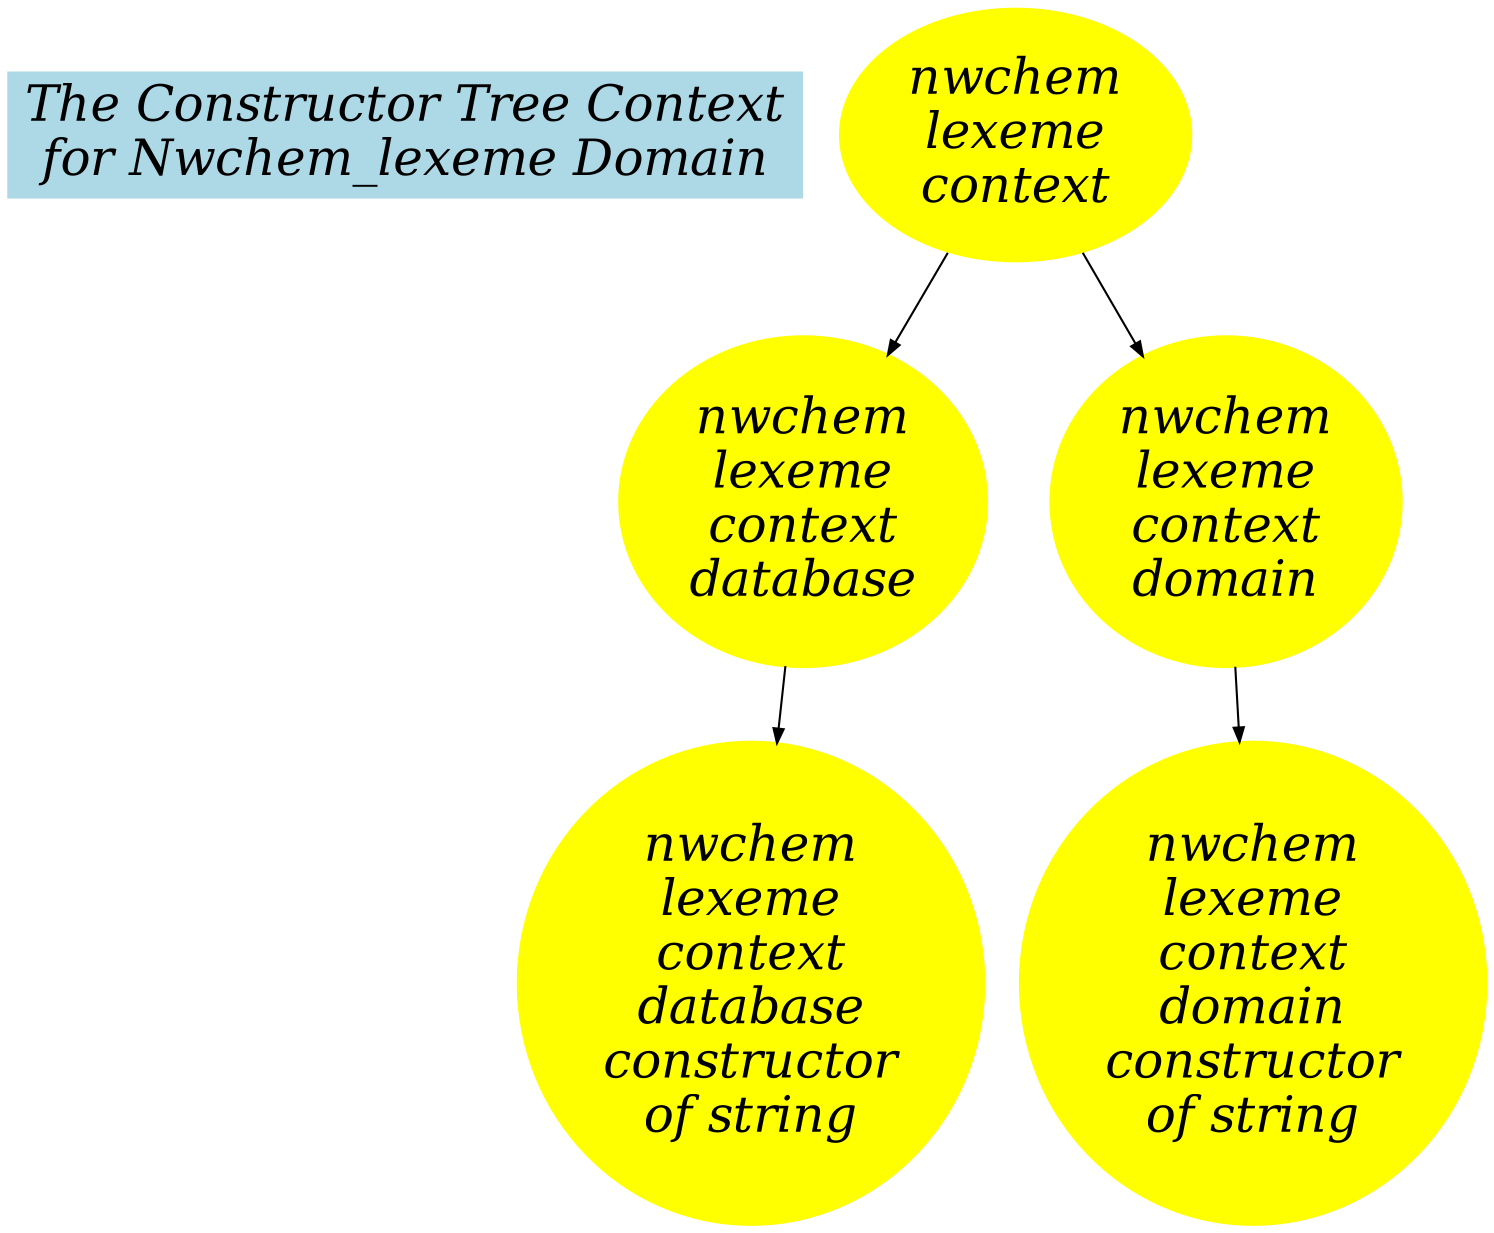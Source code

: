 digraph dgn_lexeme_context {
  size="14,14";
  node [color=yellow, style=filled, fontsize=24, fontname="Palatino-Italic", fontcolor=black];
  edge [fontname = "Bitstream Vera Sans" fontsize = 12 arrowsize="0.7" dir = down];

  Title [label = "The Constructor Tree Context\nfor Nwchem_lexeme Domain" shape="record" color=lightblue, style=filled];
  "nwchem\nlexeme\ncontext" -> {"nwchem\nlexeme\ncontext\ndatabase" "nwchem\nlexeme\ncontext\ndomain"};
  "nwchem\nlexeme\ncontext\ndatabase" -> {"nwchem\nlexeme\ncontext\ndatabase\nconstructor\nof string"};
  "nwchem\nlexeme\ncontext\ndomain" -> {"nwchem\nlexeme\ncontext\ndomain\nconstructor\nof string"};
   }
